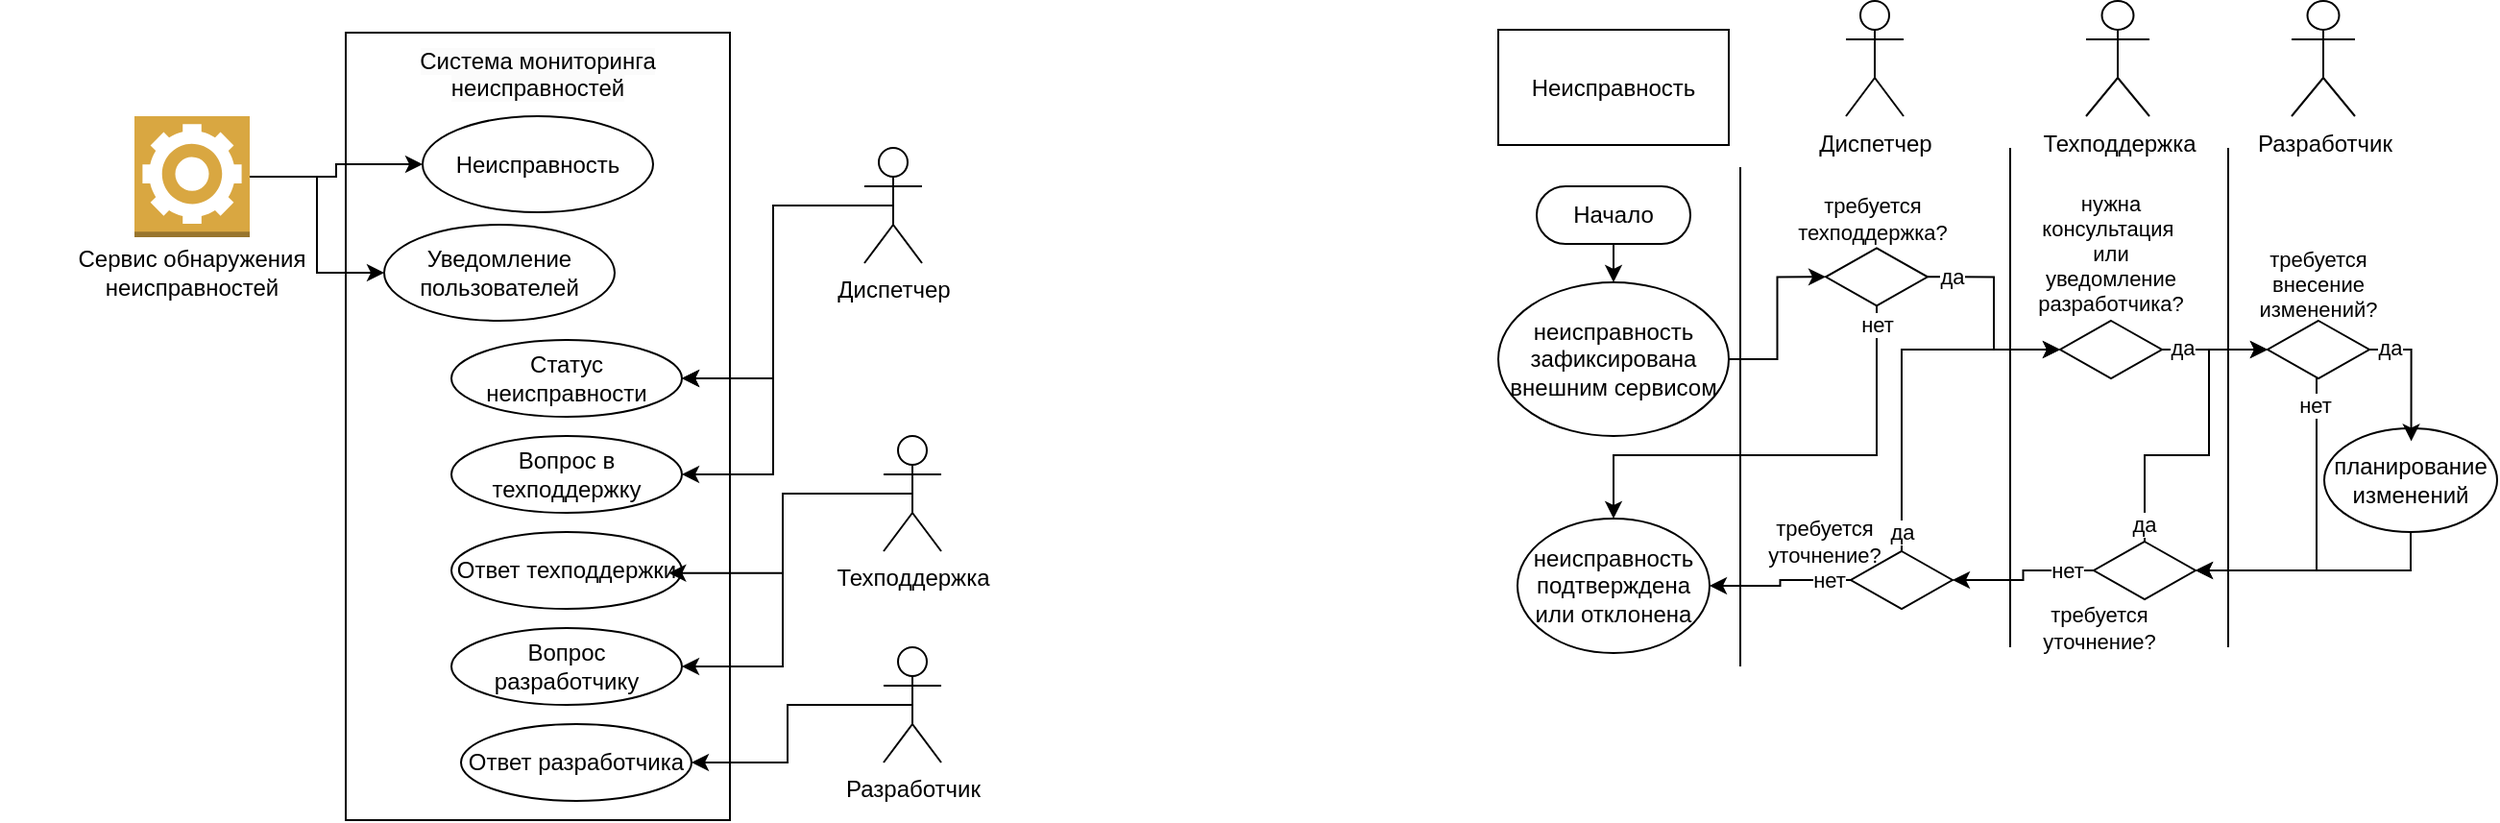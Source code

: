 <mxfile version="26.0.9">
  <diagram name="Страница — 1" id="SwEqvJPWhyMxqBncDW8C">
    <mxGraphModel dx="2346" dy="865" grid="1" gridSize="10" guides="1" tooltips="1" connect="1" arrows="1" fold="1" page="0" pageScale="1" pageWidth="827" pageHeight="1169" background="none" math="0" shadow="0">
      <root>
        <mxCell id="0" />
        <mxCell id="1" parent="0" />
        <mxCell id="7dcCvywfyXwEM8nJTA-8-9" value="Система мониторинга&#xa;неисправностей" style="rounded=0;whiteSpace=wrap;verticalAlign=top;labelBackgroundColor=none;textOpacity=0;fontColor=default;fillColor=none;" vertex="1" parent="1">
          <mxGeometry x="-1290" y="-330" width="200" height="410" as="geometry" />
        </mxCell>
        <mxCell id="7dcCvywfyXwEM8nJTA-8-29" style="edgeStyle=orthogonalEdgeStyle;rounded=0;orthogonalLoop=1;jettySize=auto;html=1;exitX=1;exitY=0.5;exitDx=0;exitDy=0;exitPerimeter=0;entryX=0;entryY=0.5;entryDx=0;entryDy=0;" edge="1" parent="1" source="7dcCvywfyXwEM8nJTA-8-1" target="7dcCvywfyXwEM8nJTA-8-20">
          <mxGeometry relative="1" as="geometry" />
        </mxCell>
        <mxCell id="7dcCvywfyXwEM8nJTA-8-1" value="" style="outlineConnect=0;dashed=0;verticalLabelPosition=bottom;verticalAlign=top;align=center;html=1;shape=mxgraph.aws3.worker;fillColor=#D9A741;gradientColor=none;" vertex="1" parent="1">
          <mxGeometry x="-1400" y="-286.5" width="60" height="63" as="geometry" />
        </mxCell>
        <mxCell id="7dcCvywfyXwEM8nJTA-8-23" style="edgeStyle=orthogonalEdgeStyle;rounded=0;orthogonalLoop=1;jettySize=auto;html=1;exitX=0.5;exitY=0.5;exitDx=0;exitDy=0;exitPerimeter=0;entryX=1;entryY=0.5;entryDx=0;entryDy=0;" edge="1" parent="1" source="7dcCvywfyXwEM8nJTA-8-2" target="7dcCvywfyXwEM8nJTA-8-14">
          <mxGeometry relative="1" as="geometry" />
        </mxCell>
        <mxCell id="7dcCvywfyXwEM8nJTA-8-24" style="edgeStyle=orthogonalEdgeStyle;rounded=0;orthogonalLoop=1;jettySize=auto;html=1;exitX=0.5;exitY=0.5;exitDx=0;exitDy=0;exitPerimeter=0;entryX=1;entryY=0.5;entryDx=0;entryDy=0;" edge="1" parent="1" source="7dcCvywfyXwEM8nJTA-8-2" target="7dcCvywfyXwEM8nJTA-8-21">
          <mxGeometry relative="1" as="geometry" />
        </mxCell>
        <mxCell id="7dcCvywfyXwEM8nJTA-8-2" value="Диспетчер" style="shape=umlActor;verticalLabelPosition=bottom;verticalAlign=top;html=1;outlineConnect=0;" vertex="1" parent="1">
          <mxGeometry x="-1020" y="-270" width="30" height="60" as="geometry" />
        </mxCell>
        <mxCell id="7dcCvywfyXwEM8nJTA-8-36" style="edgeStyle=orthogonalEdgeStyle;rounded=0;orthogonalLoop=1;jettySize=auto;html=1;entryX=1;entryY=0.5;entryDx=0;entryDy=0;" edge="1" parent="1" source="7dcCvywfyXwEM8nJTA-8-3" target="7dcCvywfyXwEM8nJTA-8-32">
          <mxGeometry relative="1" as="geometry" />
        </mxCell>
        <mxCell id="7dcCvywfyXwEM8nJTA-8-3" value="Техподдержка" style="shape=umlActor;verticalLabelPosition=bottom;verticalAlign=top;html=1;outlineConnect=0;" vertex="1" parent="1">
          <mxGeometry x="-1010" y="-120" width="30" height="60" as="geometry" />
        </mxCell>
        <mxCell id="7dcCvywfyXwEM8nJTA-8-37" style="edgeStyle=orthogonalEdgeStyle;rounded=0;orthogonalLoop=1;jettySize=auto;html=1;exitX=0.5;exitY=0.5;exitDx=0;exitDy=0;exitPerimeter=0;entryX=1;entryY=0.5;entryDx=0;entryDy=0;" edge="1" parent="1" source="7dcCvywfyXwEM8nJTA-8-4" target="7dcCvywfyXwEM8nJTA-8-34">
          <mxGeometry relative="1" as="geometry" />
        </mxCell>
        <mxCell id="7dcCvywfyXwEM8nJTA-8-4" value="Разработчик" style="shape=umlActor;verticalLabelPosition=bottom;verticalAlign=top;html=1;outlineConnect=0;" vertex="1" parent="1">
          <mxGeometry x="-1010" y="-10" width="30" height="60" as="geometry" />
        </mxCell>
        <mxCell id="7dcCvywfyXwEM8nJTA-8-12" value="Неисправность" style="ellipse;whiteSpace=wrap;html=1;" vertex="1" parent="1">
          <mxGeometry x="-1250" y="-286.5" width="120" height="50" as="geometry" />
        </mxCell>
        <mxCell id="7dcCvywfyXwEM8nJTA-8-20" value="Уведомление пользователей" style="ellipse;whiteSpace=wrap;html=1;" vertex="1" parent="1">
          <mxGeometry x="-1270" y="-230" width="120" height="50" as="geometry" />
        </mxCell>
        <mxCell id="7dcCvywfyXwEM8nJTA-8-21" value="Вопрос в техподдержку" style="ellipse;whiteSpace=wrap;html=1;" vertex="1" parent="1">
          <mxGeometry x="-1235" y="-120" width="120" height="40" as="geometry" />
        </mxCell>
        <mxCell id="7dcCvywfyXwEM8nJTA-8-30" style="edgeStyle=orthogonalEdgeStyle;rounded=0;orthogonalLoop=1;jettySize=auto;html=1;entryX=0;entryY=0.5;entryDx=0;entryDy=0;" edge="1" parent="1" source="7dcCvywfyXwEM8nJTA-8-1" target="7dcCvywfyXwEM8nJTA-8-12">
          <mxGeometry relative="1" as="geometry">
            <mxPoint x="-1270" y="-246" as="targetPoint" />
          </mxGeometry>
        </mxCell>
        <mxCell id="7dcCvywfyXwEM8nJTA-8-31" value="" style="edgeStyle=orthogonalEdgeStyle;rounded=0;orthogonalLoop=1;jettySize=auto;html=1;exitX=0.5;exitY=0.5;exitDx=0;exitDy=0;exitPerimeter=0;entryX=1;entryY=0.5;entryDx=0;entryDy=0;" edge="1" parent="1" source="7dcCvywfyXwEM8nJTA-8-2" target="7dcCvywfyXwEM8nJTA-8-14">
          <mxGeometry relative="1" as="geometry">
            <mxPoint x="-1005" y="-240" as="sourcePoint" />
            <mxPoint x="-1150" y="-70" as="targetPoint" />
          </mxGeometry>
        </mxCell>
        <mxCell id="7dcCvywfyXwEM8nJTA-8-14" value="Статус неисправности" style="ellipse;whiteSpace=wrap;html=1;" vertex="1" parent="1">
          <mxGeometry x="-1235" y="-170" width="120" height="40" as="geometry" />
        </mxCell>
        <mxCell id="7dcCvywfyXwEM8nJTA-8-32" value="Вопрос разработчику" style="ellipse;whiteSpace=wrap;html=1;" vertex="1" parent="1">
          <mxGeometry x="-1235" y="-20" width="120" height="40" as="geometry" />
        </mxCell>
        <mxCell id="7dcCvywfyXwEM8nJTA-8-33" value="Ответ техподдержки" style="ellipse;whiteSpace=wrap;html=1;" vertex="1" parent="1">
          <mxGeometry x="-1235" y="-70" width="120" height="40" as="geometry" />
        </mxCell>
        <mxCell id="7dcCvywfyXwEM8nJTA-8-34" value="Ответ разработчика" style="ellipse;whiteSpace=wrap;html=1;" vertex="1" parent="1">
          <mxGeometry x="-1230" y="30" width="120" height="40" as="geometry" />
        </mxCell>
        <mxCell id="7dcCvywfyXwEM8nJTA-8-35" style="edgeStyle=orthogonalEdgeStyle;rounded=0;orthogonalLoop=1;jettySize=auto;html=1;exitX=0.5;exitY=0.5;exitDx=0;exitDy=0;exitPerimeter=0;entryX=0.943;entryY=0.534;entryDx=0;entryDy=0;entryPerimeter=0;" edge="1" parent="1" source="7dcCvywfyXwEM8nJTA-8-3" target="7dcCvywfyXwEM8nJTA-8-33">
          <mxGeometry relative="1" as="geometry" />
        </mxCell>
        <mxCell id="7dcCvywfyXwEM8nJTA-8-38" value="&#xa;&lt;span style=&quot;color: rgb(0, 0, 0); font-family: Helvetica; font-size: 12px; font-style: normal; font-variant-ligatures: normal; font-variant-caps: normal; font-weight: 400; letter-spacing: normal; orphans: 2; text-align: center; text-indent: 0px; text-transform: none; widows: 2; word-spacing: 0px; -webkit-text-stroke-width: 0px; white-space: normal; background-color: rgb(251, 251, 251); text-decoration-thickness: initial; text-decoration-style: initial; text-decoration-color: initial; display: inline !important; float: none;&quot;&gt;Система мониторинга&lt;/span&gt;&lt;br style=&quot;forced-color-adjust: none; padding: 0px; margin: 0px; color: rgb(0, 0, 0); font-family: Helvetica; font-size: 12px; font-style: normal; font-variant-ligatures: normal; font-variant-caps: normal; font-weight: 400; letter-spacing: normal; orphans: 2; text-align: center; text-indent: 0px; text-transform: none; widows: 2; word-spacing: 0px; -webkit-text-stroke-width: 0px; white-space: normal; background-color: rgb(251, 251, 251); text-decoration-thickness: initial; text-decoration-style: initial; text-decoration-color: initial;&quot;&gt;&lt;span style=&quot;color: rgb(0, 0, 0); font-family: Helvetica; font-size: 12px; font-style: normal; font-variant-ligatures: normal; font-variant-caps: normal; font-weight: 400; letter-spacing: normal; orphans: 2; text-align: center; text-indent: 0px; text-transform: none; widows: 2; word-spacing: 0px; -webkit-text-stroke-width: 0px; white-space: normal; background-color: rgb(251, 251, 251); text-decoration-thickness: initial; text-decoration-style: initial; text-decoration-color: initial; display: inline !important; float: none;&quot;&gt;неисправностей&lt;/span&gt;&#xa;&#xa;" style="text;html=1;align=center;verticalAlign=middle;whiteSpace=wrap;rounded=0;" vertex="1" parent="1">
          <mxGeometry x="-1290" y="-316.5" width="200" height="30" as="geometry" />
        </mxCell>
        <mxCell id="7dcCvywfyXwEM8nJTA-8-39" value="&lt;br&gt;Сервис обнаружения неисправностей&lt;div&gt;&lt;br&gt;&lt;/div&gt;" style="text;html=1;align=center;verticalAlign=middle;whiteSpace=wrap;rounded=0;" vertex="1" parent="1">
          <mxGeometry x="-1470" y="-220" width="200" height="30" as="geometry" />
        </mxCell>
        <mxCell id="7dcCvywfyXwEM8nJTA-8-41" value="Неисправность" style="rounded=0;whiteSpace=wrap;html=1;shadow=0;" vertex="1" parent="1">
          <mxGeometry x="-690" y="-331.5" width="120" height="60" as="geometry" />
        </mxCell>
        <mxCell id="7dcCvywfyXwEM8nJTA-8-50" value="Диспетчер" style="shape=umlActor;verticalLabelPosition=bottom;verticalAlign=top;html=1;outlineConnect=0;" vertex="1" parent="1">
          <mxGeometry x="-509" y="-346.5" width="30" height="60" as="geometry" />
        </mxCell>
        <mxCell id="7dcCvywfyXwEM8nJTA-8-57" value="" style="endArrow=none;html=1;rounded=0;" edge="1" parent="1">
          <mxGeometry width="50" height="50" relative="1" as="geometry">
            <mxPoint x="-564" as="sourcePoint" />
            <mxPoint x="-564" y="-260" as="targetPoint" />
          </mxGeometry>
        </mxCell>
        <mxCell id="7dcCvywfyXwEM8nJTA-8-63" value="" style="endArrow=none;html=1;rounded=0;" edge="1" parent="1">
          <mxGeometry width="50" height="50" relative="1" as="geometry">
            <mxPoint x="-423.5" y="-10" as="sourcePoint" />
            <mxPoint x="-423.5" y="-270" as="targetPoint" />
          </mxGeometry>
        </mxCell>
        <mxCell id="7dcCvywfyXwEM8nJTA-8-64" value="Техподдержка" style="shape=umlActor;verticalLabelPosition=bottom;verticalAlign=top;html=1;outlineConnect=0;" vertex="1" parent="1">
          <mxGeometry x="-384" y="-346.5" width="33" height="60" as="geometry" />
        </mxCell>
        <mxCell id="7dcCvywfyXwEM8nJTA-8-65" value="" style="endArrow=none;html=1;rounded=0;" edge="1" parent="1">
          <mxGeometry width="50" height="50" relative="1" as="geometry">
            <mxPoint x="-310" y="-10" as="sourcePoint" />
            <mxPoint x="-310" y="-270" as="targetPoint" />
          </mxGeometry>
        </mxCell>
        <mxCell id="7dcCvywfyXwEM8nJTA-8-68" value="Разработчик" style="shape=umlActor;verticalLabelPosition=bottom;verticalAlign=top;html=1;outlineConnect=0;" vertex="1" parent="1">
          <mxGeometry x="-277" y="-346.5" width="33" height="60" as="geometry" />
        </mxCell>
        <mxCell id="7dcCvywfyXwEM8nJTA-8-117" style="edgeStyle=orthogonalEdgeStyle;rounded=0;orthogonalLoop=1;jettySize=auto;html=1;exitX=1;exitY=0.5;exitDx=0;exitDy=0;entryX=0;entryY=0.5;entryDx=0;entryDy=0;" edge="1" parent="1" source="7dcCvywfyXwEM8nJTA-8-77" target="7dcCvywfyXwEM8nJTA-8-80">
          <mxGeometry relative="1" as="geometry" />
        </mxCell>
        <mxCell id="7dcCvywfyXwEM8nJTA-8-77" value="неисправность зафиксирована внешним сервисом" style="ellipse;whiteSpace=wrap;html=1;" vertex="1" parent="1">
          <mxGeometry x="-690" y="-200" width="120" height="80" as="geometry" />
        </mxCell>
        <mxCell id="7dcCvywfyXwEM8nJTA-8-79" style="edgeStyle=orthogonalEdgeStyle;rounded=0;orthogonalLoop=1;jettySize=auto;html=1;exitX=0.5;exitY=0.5;exitDx=0;exitDy=15;exitPerimeter=0;entryX=0.5;entryY=0;entryDx=0;entryDy=0;" edge="1" parent="1" source="7dcCvywfyXwEM8nJTA-8-78" target="7dcCvywfyXwEM8nJTA-8-77">
          <mxGeometry relative="1" as="geometry" />
        </mxCell>
        <mxCell id="7dcCvywfyXwEM8nJTA-8-78" value="Начало" style="html=1;dashed=0;whiteSpace=wrap;shape=mxgraph.dfd.start" vertex="1" parent="1">
          <mxGeometry x="-670" y="-250" width="80" height="30" as="geometry" />
        </mxCell>
        <mxCell id="7dcCvywfyXwEM8nJTA-8-91" style="edgeStyle=orthogonalEdgeStyle;rounded=0;orthogonalLoop=1;jettySize=auto;html=1;exitX=1;exitY=0.5;exitDx=0;exitDy=0;entryX=0;entryY=0.5;entryDx=0;entryDy=0;" edge="1" parent="1" source="7dcCvywfyXwEM8nJTA-8-80" target="7dcCvywfyXwEM8nJTA-8-87">
          <mxGeometry relative="1" as="geometry" />
        </mxCell>
        <mxCell id="7dcCvywfyXwEM8nJTA-8-105" value="да" style="edgeLabel;html=1;align=center;verticalAlign=middle;resizable=0;points=[];" vertex="1" connectable="0" parent="7dcCvywfyXwEM8nJTA-8-91">
          <mxGeometry x="-0.866" relative="1" as="geometry">
            <mxPoint x="5" as="offset" />
          </mxGeometry>
        </mxCell>
        <mxCell id="7dcCvywfyXwEM8nJTA-8-80" value="" style="rhombus;whiteSpace=wrap;html=1;fillColor=none;" vertex="1" parent="1">
          <mxGeometry x="-519.5" y="-217.83" width="53" height="30" as="geometry" />
        </mxCell>
        <mxCell id="7dcCvywfyXwEM8nJTA-8-84" value="требуется&lt;div&gt;техподдержка?&lt;/div&gt;" style="text;html=1;align=center;verticalAlign=middle;whiteSpace=wrap;rounded=0;fontSize=11;" vertex="1" parent="1">
          <mxGeometry x="-535.5" y="-247.83" width="80" height="30" as="geometry" />
        </mxCell>
        <mxCell id="7dcCvywfyXwEM8nJTA-8-92" style="edgeStyle=orthogonalEdgeStyle;rounded=0;orthogonalLoop=1;jettySize=auto;html=1;exitX=1;exitY=0.5;exitDx=0;exitDy=0;entryX=0;entryY=0.5;entryDx=0;entryDy=0;" edge="1" parent="1" source="7dcCvywfyXwEM8nJTA-8-87" target="7dcCvywfyXwEM8nJTA-8-88">
          <mxGeometry relative="1" as="geometry" />
        </mxCell>
        <mxCell id="7dcCvywfyXwEM8nJTA-8-131" value="да" style="edgeLabel;html=1;align=center;verticalAlign=middle;resizable=0;points=[];" vertex="1" connectable="0" parent="7dcCvywfyXwEM8nJTA-8-92">
          <mxGeometry x="-0.734" y="-1" relative="1" as="geometry">
            <mxPoint x="3" y="-2" as="offset" />
          </mxGeometry>
        </mxCell>
        <mxCell id="7dcCvywfyXwEM8nJTA-8-87" value="" style="rhombus;whiteSpace=wrap;html=1;fillColor=none;" vertex="1" parent="1">
          <mxGeometry x="-397.5" y="-180" width="53" height="30" as="geometry" />
        </mxCell>
        <mxCell id="7dcCvywfyXwEM8nJTA-8-127" style="edgeStyle=orthogonalEdgeStyle;rounded=0;orthogonalLoop=1;jettySize=auto;html=1;exitX=0.5;exitY=1;exitDx=0;exitDy=0;entryX=1;entryY=0.5;entryDx=0;entryDy=0;" edge="1" parent="1" source="7dcCvywfyXwEM8nJTA-8-88" target="7dcCvywfyXwEM8nJTA-8-126">
          <mxGeometry relative="1" as="geometry">
            <Array as="points">
              <mxPoint x="-264" y="-50" />
            </Array>
          </mxGeometry>
        </mxCell>
        <mxCell id="7dcCvywfyXwEM8nJTA-8-141" value="нет" style="edgeLabel;html=1;align=center;verticalAlign=middle;resizable=0;points=[];" vertex="1" connectable="0" parent="7dcCvywfyXwEM8nJTA-8-127">
          <mxGeometry x="-0.825" y="-1" relative="1" as="geometry">
            <mxPoint as="offset" />
          </mxGeometry>
        </mxCell>
        <mxCell id="7dcCvywfyXwEM8nJTA-8-88" value="" style="rhombus;whiteSpace=wrap;html=1;fillColor=none;" vertex="1" parent="1">
          <mxGeometry x="-289.5" y="-180" width="53" height="30" as="geometry" />
        </mxCell>
        <mxCell id="7dcCvywfyXwEM8nJTA-8-89" value="нужна&lt;div&gt;консультация&amp;nbsp; или уведомление разработчика?&lt;/div&gt;" style="text;html=1;align=center;verticalAlign=middle;whiteSpace=wrap;rounded=0;fontSize=11;" vertex="1" parent="1">
          <mxGeometry x="-401" y="-230" width="60" height="30" as="geometry" />
        </mxCell>
        <mxCell id="7dcCvywfyXwEM8nJTA-8-95" value="неисправность подтверждена или отклонена" style="ellipse;whiteSpace=wrap;html=1;" vertex="1" parent="1">
          <mxGeometry x="-680" y="-77" width="100" height="70" as="geometry" />
        </mxCell>
        <mxCell id="7dcCvywfyXwEM8nJTA-8-103" style="edgeStyle=orthogonalEdgeStyle;rounded=0;orthogonalLoop=1;jettySize=auto;html=1;exitX=0.5;exitY=1;exitDx=0;exitDy=0;entryX=0.5;entryY=0;entryDx=0;entryDy=0;" edge="1" parent="1" source="7dcCvywfyXwEM8nJTA-8-80" target="7dcCvywfyXwEM8nJTA-8-95">
          <mxGeometry relative="1" as="geometry">
            <mxPoint x="-466.5" y="-140" as="sourcePoint" />
            <mxPoint x="-633" y="-80" as="targetPoint" />
            <Array as="points">
              <mxPoint x="-493" y="-110" />
              <mxPoint x="-630" y="-110" />
            </Array>
          </mxGeometry>
        </mxCell>
        <mxCell id="7dcCvywfyXwEM8nJTA-8-106" value="нет" style="edgeLabel;html=1;align=center;verticalAlign=middle;resizable=0;points=[];" vertex="1" connectable="0" parent="7dcCvywfyXwEM8nJTA-8-103">
          <mxGeometry x="-0.825" relative="1" as="geometry">
            <mxPoint y="-12" as="offset" />
          </mxGeometry>
        </mxCell>
        <mxCell id="7dcCvywfyXwEM8nJTA-8-108" value="требуется&lt;div&gt;уточнение?&lt;/div&gt;" style="text;html=1;align=center;verticalAlign=middle;whiteSpace=wrap;rounded=0;fontSize=11;" vertex="1" parent="1">
          <mxGeometry x="-550" y="-80" width="60" height="30" as="geometry" />
        </mxCell>
        <mxCell id="7dcCvywfyXwEM8nJTA-8-136" style="edgeStyle=orthogonalEdgeStyle;rounded=0;orthogonalLoop=1;jettySize=auto;html=1;entryX=1;entryY=0.5;entryDx=0;entryDy=0;" edge="1" parent="1" source="7dcCvywfyXwEM8nJTA-8-120" target="7dcCvywfyXwEM8nJTA-8-95">
          <mxGeometry relative="1" as="geometry" />
        </mxCell>
        <mxCell id="7dcCvywfyXwEM8nJTA-8-137" value="нет" style="edgeLabel;html=1;align=center;verticalAlign=middle;resizable=0;points=[];" vertex="1" connectable="0" parent="7dcCvywfyXwEM8nJTA-8-136">
          <mxGeometry x="-0.693" relative="1" as="geometry">
            <mxPoint as="offset" />
          </mxGeometry>
        </mxCell>
        <mxCell id="7dcCvywfyXwEM8nJTA-8-155" style="edgeStyle=orthogonalEdgeStyle;rounded=0;orthogonalLoop=1;jettySize=auto;html=1;exitX=0.5;exitY=0;exitDx=0;exitDy=0;entryX=0;entryY=0.5;entryDx=0;entryDy=0;" edge="1" parent="1" source="7dcCvywfyXwEM8nJTA-8-120" target="7dcCvywfyXwEM8nJTA-8-87">
          <mxGeometry relative="1" as="geometry" />
        </mxCell>
        <mxCell id="7dcCvywfyXwEM8nJTA-8-156" value="да" style="edgeLabel;html=1;align=center;verticalAlign=middle;resizable=0;points=[];" vertex="1" connectable="0" parent="7dcCvywfyXwEM8nJTA-8-155">
          <mxGeometry x="-0.51" y="1" relative="1" as="geometry">
            <mxPoint x="1" y="36" as="offset" />
          </mxGeometry>
        </mxCell>
        <mxCell id="7dcCvywfyXwEM8nJTA-8-120" value="" style="rhombus;whiteSpace=wrap;html=1;fillColor=none;" vertex="1" parent="1">
          <mxGeometry x="-506.5" y="-60" width="53" height="30" as="geometry" />
        </mxCell>
        <mxCell id="7dcCvywfyXwEM8nJTA-8-125" value="требуется&lt;div&gt;уточнение?&lt;/div&gt;" style="text;html=1;align=center;verticalAlign=middle;whiteSpace=wrap;rounded=0;fontSize=11;" vertex="1" parent="1">
          <mxGeometry x="-407.5" y="-35" width="60" height="30" as="geometry" />
        </mxCell>
        <mxCell id="7dcCvywfyXwEM8nJTA-8-157" style="edgeStyle=orthogonalEdgeStyle;rounded=0;orthogonalLoop=1;jettySize=auto;html=1;exitX=0.5;exitY=0;exitDx=0;exitDy=0;entryX=0;entryY=0.5;entryDx=0;entryDy=0;" edge="1" parent="1" source="7dcCvywfyXwEM8nJTA-8-126" target="7dcCvywfyXwEM8nJTA-8-88">
          <mxGeometry relative="1" as="geometry">
            <Array as="points">
              <mxPoint x="-353" y="-110" />
              <mxPoint x="-320" y="-110" />
              <mxPoint x="-320" y="-165" />
            </Array>
          </mxGeometry>
        </mxCell>
        <mxCell id="7dcCvywfyXwEM8nJTA-8-158" value="да" style="edgeLabel;html=1;align=center;verticalAlign=middle;resizable=0;points=[];" vertex="1" connectable="0" parent="7dcCvywfyXwEM8nJTA-8-157">
          <mxGeometry x="-0.888" y="1" relative="1" as="geometry">
            <mxPoint as="offset" />
          </mxGeometry>
        </mxCell>
        <mxCell id="7dcCvywfyXwEM8nJTA-8-162" style="edgeStyle=orthogonalEdgeStyle;rounded=0;orthogonalLoop=1;jettySize=auto;html=1;exitX=0;exitY=0.5;exitDx=0;exitDy=0;entryX=1;entryY=0.5;entryDx=0;entryDy=0;" edge="1" parent="1" source="7dcCvywfyXwEM8nJTA-8-126" target="7dcCvywfyXwEM8nJTA-8-120">
          <mxGeometry relative="1" as="geometry" />
        </mxCell>
        <mxCell id="7dcCvywfyXwEM8nJTA-8-163" value="нет" style="edgeLabel;html=1;align=center;verticalAlign=middle;resizable=0;points=[];" vertex="1" connectable="0" parent="7dcCvywfyXwEM8nJTA-8-162">
          <mxGeometry x="-0.826" relative="1" as="geometry">
            <mxPoint x="-7" as="offset" />
          </mxGeometry>
        </mxCell>
        <mxCell id="7dcCvywfyXwEM8nJTA-8-126" value="" style="rhombus;whiteSpace=wrap;html=1;fillColor=none;" vertex="1" parent="1">
          <mxGeometry x="-380" y="-65" width="53" height="30" as="geometry" />
        </mxCell>
        <mxCell id="7dcCvywfyXwEM8nJTA-8-140" value="требуется&lt;div&gt;внесение изменений?&lt;/div&gt;" style="text;html=1;align=center;verticalAlign=middle;whiteSpace=wrap;rounded=0;fontSize=11;" vertex="1" parent="1">
          <mxGeometry x="-303" y="-214" width="80" height="30" as="geometry" />
        </mxCell>
        <mxCell id="7dcCvywfyXwEM8nJTA-8-147" style="edgeStyle=orthogonalEdgeStyle;rounded=0;orthogonalLoop=1;jettySize=auto;html=1;exitX=0.5;exitY=1;exitDx=0;exitDy=0;entryX=1;entryY=0.5;entryDx=0;entryDy=0;" edge="1" parent="1" source="7dcCvywfyXwEM8nJTA-8-145" target="7dcCvywfyXwEM8nJTA-8-126">
          <mxGeometry relative="1" as="geometry" />
        </mxCell>
        <mxCell id="7dcCvywfyXwEM8nJTA-8-145" value="планирование изменений" style="ellipse;whiteSpace=wrap;html=1;" vertex="1" parent="1">
          <mxGeometry x="-260" y="-124" width="90" height="54" as="geometry" />
        </mxCell>
        <mxCell id="7dcCvywfyXwEM8nJTA-8-146" style="edgeStyle=orthogonalEdgeStyle;rounded=0;orthogonalLoop=1;jettySize=auto;html=1;exitX=1;exitY=0.5;exitDx=0;exitDy=0;entryX=0.503;entryY=0.124;entryDx=0;entryDy=0;entryPerimeter=0;" edge="1" parent="1" source="7dcCvywfyXwEM8nJTA-8-88" target="7dcCvywfyXwEM8nJTA-8-145">
          <mxGeometry relative="1" as="geometry" />
        </mxCell>
        <mxCell id="7dcCvywfyXwEM8nJTA-8-148" value="да" style="edgeLabel;html=1;align=center;verticalAlign=middle;resizable=0;points=[];" vertex="1" connectable="0" parent="7dcCvywfyXwEM8nJTA-8-146">
          <mxGeometry x="-0.748" y="-1" relative="1" as="geometry">
            <mxPoint x="1" y="-2" as="offset" />
          </mxGeometry>
        </mxCell>
      </root>
    </mxGraphModel>
  </diagram>
</mxfile>
